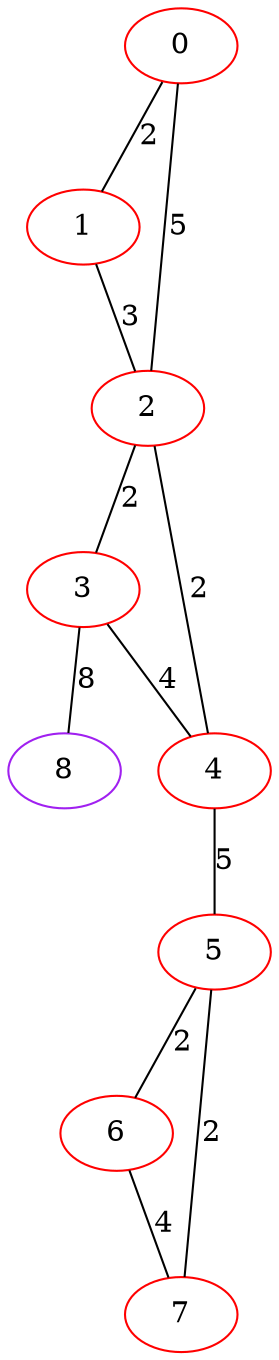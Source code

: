 graph "" {
0 [color=red, weight=1];
1 [color=red, weight=1];
2 [color=red, weight=1];
3 [color=red, weight=1];
4 [color=red, weight=1];
5 [color=red, weight=1];
6 [color=red, weight=1];
7 [color=red, weight=1];
8 [color=purple, weight=4];
0 -- 1  [key=0, label=2];
0 -- 2  [key=0, label=5];
1 -- 2  [key=0, label=3];
2 -- 3  [key=0, label=2];
2 -- 4  [key=0, label=2];
3 -- 8  [key=0, label=8];
3 -- 4  [key=0, label=4];
4 -- 5  [key=0, label=5];
5 -- 6  [key=0, label=2];
5 -- 7  [key=0, label=2];
6 -- 7  [key=0, label=4];
}
